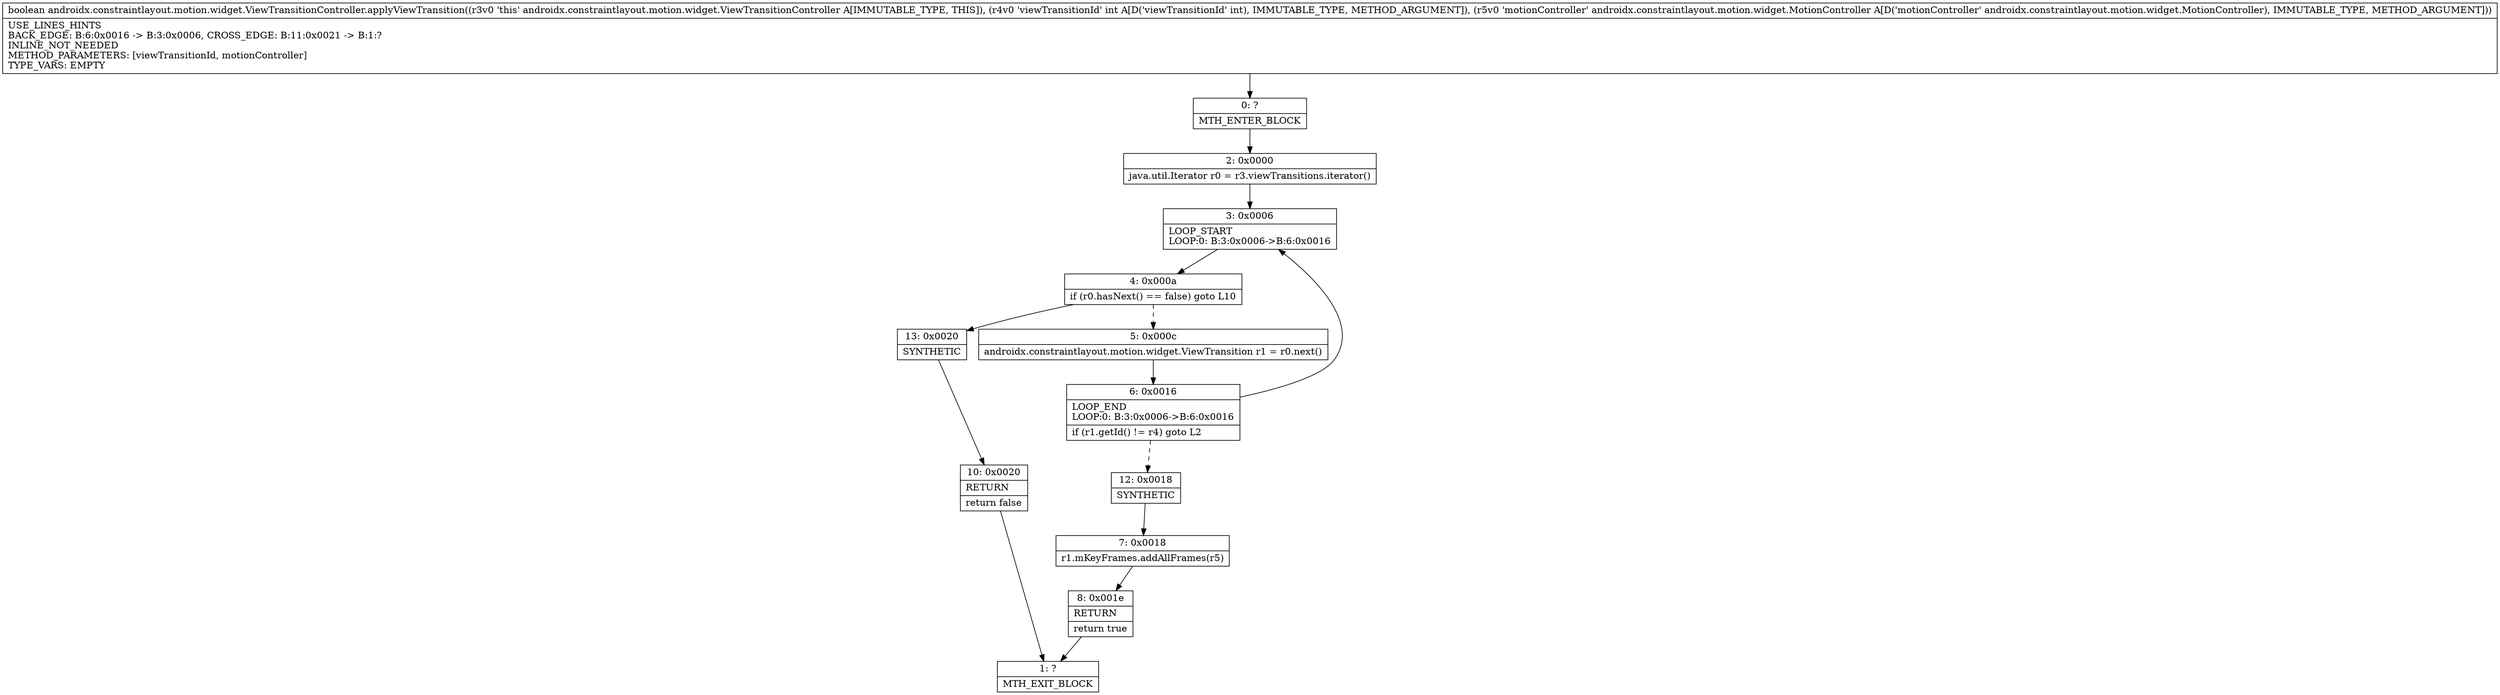 digraph "CFG forandroidx.constraintlayout.motion.widget.ViewTransitionController.applyViewTransition(ILandroidx\/constraintlayout\/motion\/widget\/MotionController;)Z" {
Node_0 [shape=record,label="{0\:\ ?|MTH_ENTER_BLOCK\l}"];
Node_2 [shape=record,label="{2\:\ 0x0000|java.util.Iterator r0 = r3.viewTransitions.iterator()\l}"];
Node_3 [shape=record,label="{3\:\ 0x0006|LOOP_START\lLOOP:0: B:3:0x0006\-\>B:6:0x0016\l}"];
Node_4 [shape=record,label="{4\:\ 0x000a|if (r0.hasNext() == false) goto L10\l}"];
Node_5 [shape=record,label="{5\:\ 0x000c|androidx.constraintlayout.motion.widget.ViewTransition r1 = r0.next()\l}"];
Node_6 [shape=record,label="{6\:\ 0x0016|LOOP_END\lLOOP:0: B:3:0x0006\-\>B:6:0x0016\l|if (r1.getId() != r4) goto L2\l}"];
Node_12 [shape=record,label="{12\:\ 0x0018|SYNTHETIC\l}"];
Node_7 [shape=record,label="{7\:\ 0x0018|r1.mKeyFrames.addAllFrames(r5)\l}"];
Node_8 [shape=record,label="{8\:\ 0x001e|RETURN\l|return true\l}"];
Node_1 [shape=record,label="{1\:\ ?|MTH_EXIT_BLOCK\l}"];
Node_13 [shape=record,label="{13\:\ 0x0020|SYNTHETIC\l}"];
Node_10 [shape=record,label="{10\:\ 0x0020|RETURN\l|return false\l}"];
MethodNode[shape=record,label="{boolean androidx.constraintlayout.motion.widget.ViewTransitionController.applyViewTransition((r3v0 'this' androidx.constraintlayout.motion.widget.ViewTransitionController A[IMMUTABLE_TYPE, THIS]), (r4v0 'viewTransitionId' int A[D('viewTransitionId' int), IMMUTABLE_TYPE, METHOD_ARGUMENT]), (r5v0 'motionController' androidx.constraintlayout.motion.widget.MotionController A[D('motionController' androidx.constraintlayout.motion.widget.MotionController), IMMUTABLE_TYPE, METHOD_ARGUMENT]))  | USE_LINES_HINTS\lBACK_EDGE: B:6:0x0016 \-\> B:3:0x0006, CROSS_EDGE: B:11:0x0021 \-\> B:1:?\lINLINE_NOT_NEEDED\lMETHOD_PARAMETERS: [viewTransitionId, motionController]\lTYPE_VARS: EMPTY\l}"];
MethodNode -> Node_0;Node_0 -> Node_2;
Node_2 -> Node_3;
Node_3 -> Node_4;
Node_4 -> Node_5[style=dashed];
Node_4 -> Node_13;
Node_5 -> Node_6;
Node_6 -> Node_3;
Node_6 -> Node_12[style=dashed];
Node_12 -> Node_7;
Node_7 -> Node_8;
Node_8 -> Node_1;
Node_13 -> Node_10;
Node_10 -> Node_1;
}

